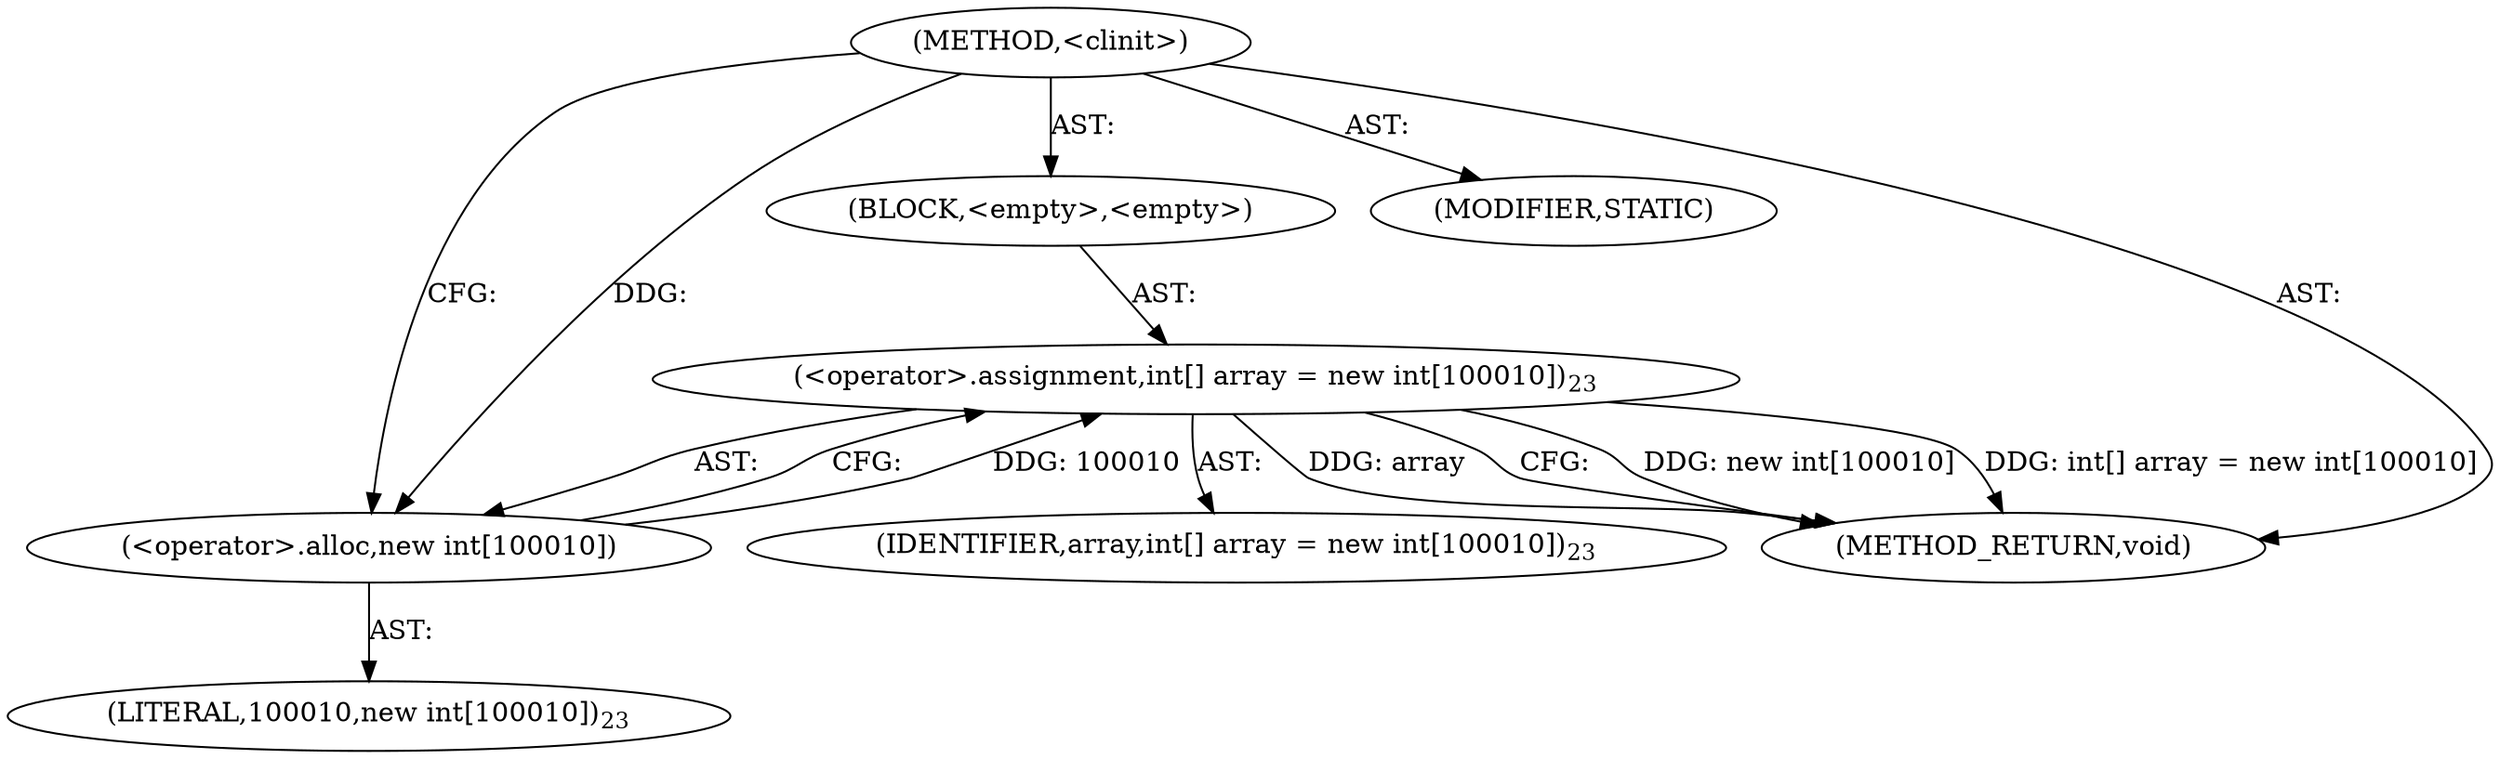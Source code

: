 digraph "&lt;clinit&gt;" {  
"263" [label = <(METHOD,&lt;clinit&gt;)> ]
"264" [label = <(BLOCK,&lt;empty&gt;,&lt;empty&gt;)> ]
"265" [label = <(&lt;operator&gt;.assignment,int[] array = new int[100010])<SUB>23</SUB>> ]
"266" [label = <(IDENTIFIER,array,int[] array = new int[100010])<SUB>23</SUB>> ]
"267" [label = <(&lt;operator&gt;.alloc,new int[100010])> ]
"268" [label = <(LITERAL,100010,new int[100010])<SUB>23</SUB>> ]
"269" [label = <(MODIFIER,STATIC)> ]
"270" [label = <(METHOD_RETURN,void)> ]
  "263" -> "264"  [ label = "AST: "] 
  "263" -> "269"  [ label = "AST: "] 
  "263" -> "270"  [ label = "AST: "] 
  "264" -> "265"  [ label = "AST: "] 
  "265" -> "266"  [ label = "AST: "] 
  "265" -> "267"  [ label = "AST: "] 
  "267" -> "268"  [ label = "AST: "] 
  "265" -> "270"  [ label = "CFG: "] 
  "267" -> "265"  [ label = "CFG: "] 
  "263" -> "267"  [ label = "CFG: "] 
  "265" -> "270"  [ label = "DDG: new int[100010]"] 
  "265" -> "270"  [ label = "DDG: int[] array = new int[100010]"] 
  "265" -> "270"  [ label = "DDG: array"] 
  "267" -> "265"  [ label = "DDG: 100010"] 
  "263" -> "267"  [ label = "DDG: "] 
}
